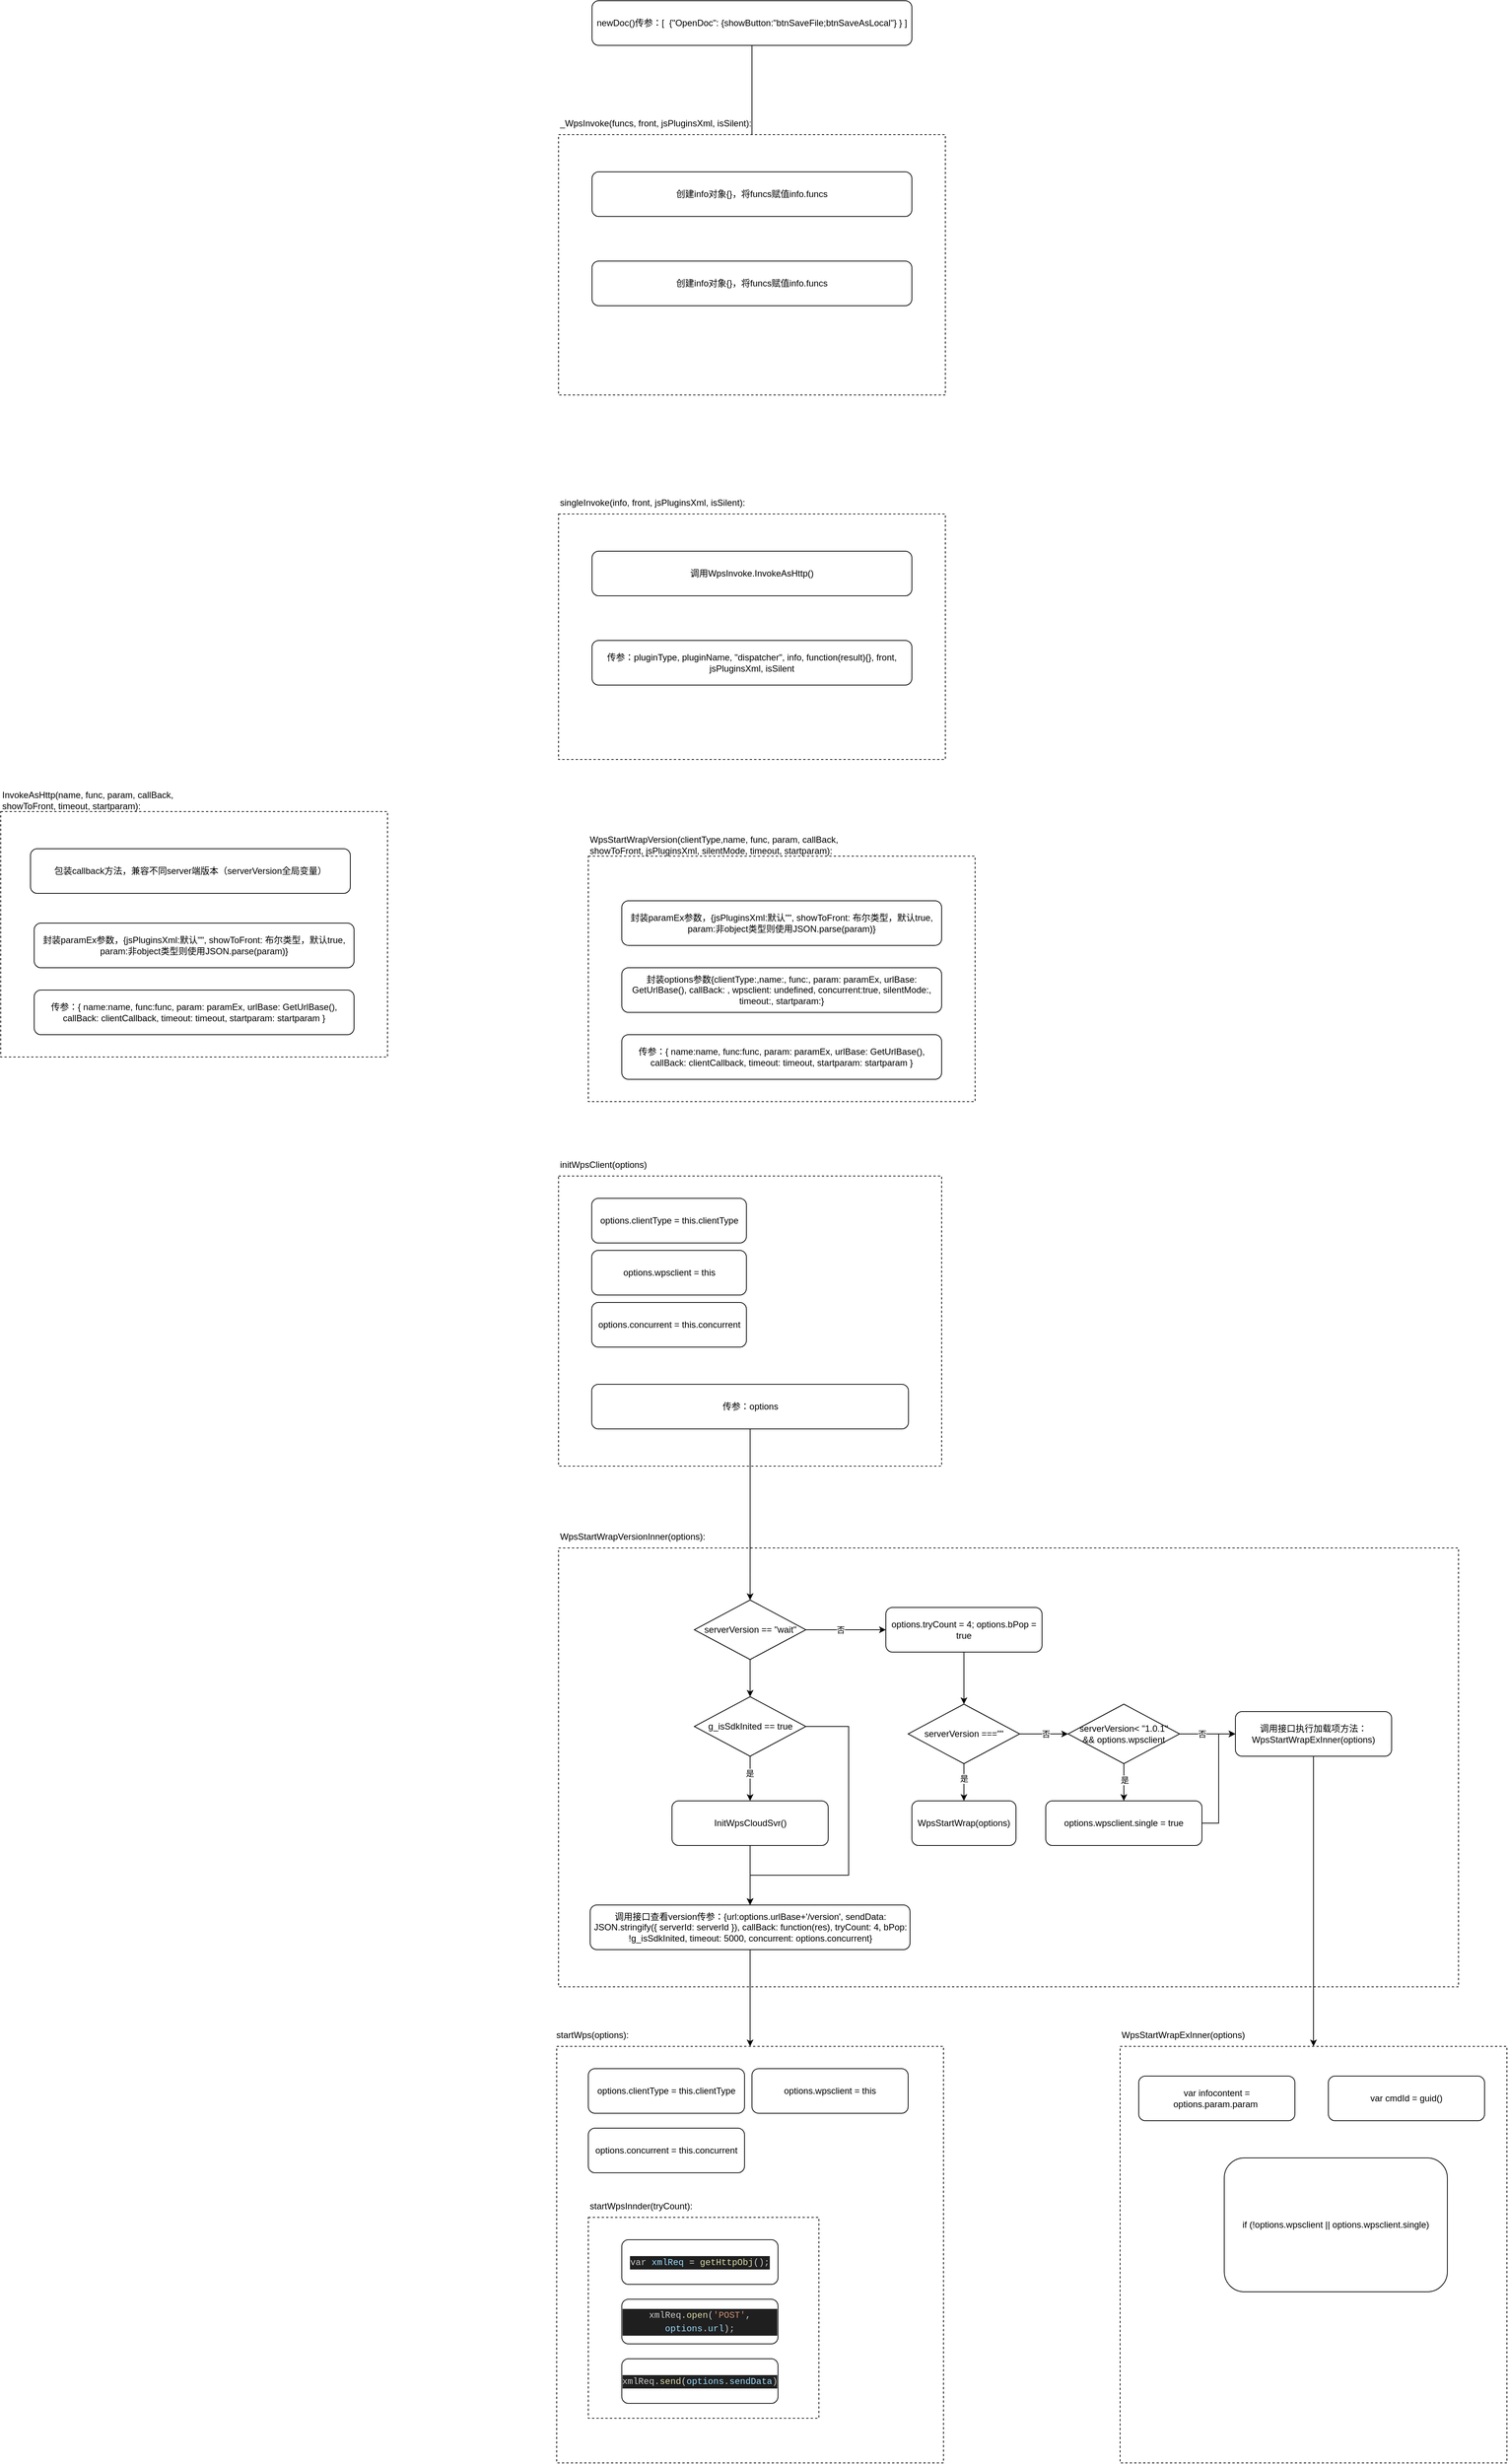 <mxfile version="21.5.2" type="github">
  <diagram name="第 1 页" id="6N0dPDd7mWbPLZumkeK7">
    <mxGraphModel dx="3012" dy="838" grid="1" gridSize="10" guides="1" tooltips="1" connect="1" arrows="1" fold="1" page="1" pageScale="1" pageWidth="827" pageHeight="1169" math="0" shadow="0">
      <root>
        <mxCell id="0" />
        <mxCell id="1" parent="0" />
        <mxCell id="Ks9pQ6j11mJYRdy5cMJx-43" value="" style="rounded=0;whiteSpace=wrap;html=1;dashed=1;" vertex="1" parent="1">
          <mxGeometry x="317.5" y="3000" width="520" height="560" as="geometry" />
        </mxCell>
        <mxCell id="Ks9pQ6j11mJYRdy5cMJx-16" value="" style="group" vertex="1" connectable="0" parent="1">
          <mxGeometry x="320" y="910" width="520" height="360" as="geometry" />
        </mxCell>
        <mxCell id="Ks9pQ6j11mJYRdy5cMJx-12" value="" style="rounded=0;whiteSpace=wrap;html=1;dashed=1;" vertex="1" parent="Ks9pQ6j11mJYRdy5cMJx-16">
          <mxGeometry y="30" width="520" height="330" as="geometry" />
        </mxCell>
        <mxCell id="Ks9pQ6j11mJYRdy5cMJx-13" value="singleInvoke(info, front, jsPluginsXml, isSilent):" style="text;html=1;strokeColor=none;fillColor=none;align=left;verticalAlign=middle;whiteSpace=wrap;rounded=0;" vertex="1" parent="Ks9pQ6j11mJYRdy5cMJx-16">
          <mxGeometry width="400" height="30" as="geometry" />
        </mxCell>
        <mxCell id="Ks9pQ6j11mJYRdy5cMJx-10" style="edgeStyle=orthogonalEdgeStyle;rounded=0;orthogonalLoop=1;jettySize=auto;html=1;" edge="1" parent="1" source="Ks9pQ6j11mJYRdy5cMJx-3" target="Ks9pQ6j11mJYRdy5cMJx-8">
          <mxGeometry relative="1" as="geometry" />
        </mxCell>
        <mxCell id="Ks9pQ6j11mJYRdy5cMJx-3" value="newDoc()传参：[&amp;nbsp; {&quot;OpenDoc&quot;: {showButton:&quot;btnSaveFile;btnSaveAsLocal&quot;} } ]" style="rounded=1;whiteSpace=wrap;html=1;" vertex="1" parent="1">
          <mxGeometry x="365" y="250" width="430" height="60" as="geometry" />
        </mxCell>
        <mxCell id="Ks9pQ6j11mJYRdy5cMJx-14" value="调用WpsInvoke.InvokeAsHttp()" style="rounded=1;whiteSpace=wrap;html=1;" vertex="1" parent="1">
          <mxGeometry x="365" y="990" width="430" height="60" as="geometry" />
        </mxCell>
        <mxCell id="Ks9pQ6j11mJYRdy5cMJx-15" value="传参：pluginType, pluginName, &quot;dispatcher&quot;, info, function(result){}, front, jsPluginsXml, isSilent" style="rounded=1;whiteSpace=wrap;html=1;" vertex="1" parent="1">
          <mxGeometry x="365" y="1110" width="430" height="60" as="geometry" />
        </mxCell>
        <mxCell id="Ks9pQ6j11mJYRdy5cMJx-17" value="" style="group" vertex="1" connectable="0" parent="1">
          <mxGeometry x="-430" y="1310" width="520" height="360" as="geometry" />
        </mxCell>
        <mxCell id="Ks9pQ6j11mJYRdy5cMJx-18" value="" style="rounded=0;whiteSpace=wrap;html=1;dashed=1;" vertex="1" parent="Ks9pQ6j11mJYRdy5cMJx-17">
          <mxGeometry y="30" width="520" height="330" as="geometry" />
        </mxCell>
        <mxCell id="Ks9pQ6j11mJYRdy5cMJx-19" value="InvokeAsHttp(name, func, param, callBack, showToFront, timeout, startparam):" style="text;html=1;strokeColor=none;fillColor=none;align=left;verticalAlign=middle;whiteSpace=wrap;rounded=0;" vertex="1" parent="Ks9pQ6j11mJYRdy5cMJx-17">
          <mxGeometry width="260" height="30" as="geometry" />
        </mxCell>
        <mxCell id="Ks9pQ6j11mJYRdy5cMJx-20" value="包装callback方法，兼容不同server端版本（serverVersion全局变量）" style="rounded=1;whiteSpace=wrap;html=1;" vertex="1" parent="Ks9pQ6j11mJYRdy5cMJx-17">
          <mxGeometry x="40" y="80" width="430" height="60" as="geometry" />
        </mxCell>
        <mxCell id="Ks9pQ6j11mJYRdy5cMJx-25" value="封装paramEx参数，{jsPluginsXml:默认&quot;&quot;, showToFront: 布尔类型，默认true, param:非object类型则使用JSON.parse(param)}" style="rounded=1;whiteSpace=wrap;html=1;" vertex="1" parent="Ks9pQ6j11mJYRdy5cMJx-17">
          <mxGeometry x="45" y="180" width="430" height="60" as="geometry" />
        </mxCell>
        <mxCell id="Ks9pQ6j11mJYRdy5cMJx-26" value="传参：{ name:name, func:func, param: paramEx, urlBase: GetUrlBase(), callBack: clientCallback, timeout: timeout, startparam: startparam }" style="rounded=1;whiteSpace=wrap;html=1;" vertex="1" parent="Ks9pQ6j11mJYRdy5cMJx-17">
          <mxGeometry x="45" y="270" width="430" height="60" as="geometry" />
        </mxCell>
        <mxCell id="Ks9pQ6j11mJYRdy5cMJx-27" value="" style="group" vertex="1" connectable="0" parent="1">
          <mxGeometry x="320" y="1800" width="515" height="460" as="geometry" />
        </mxCell>
        <mxCell id="Ks9pQ6j11mJYRdy5cMJx-28" value="" style="rounded=0;whiteSpace=wrap;html=1;dashed=1;" vertex="1" parent="Ks9pQ6j11mJYRdy5cMJx-27">
          <mxGeometry y="30" width="515" height="390" as="geometry" />
        </mxCell>
        <mxCell id="Ks9pQ6j11mJYRdy5cMJx-29" value="initWpsClient(options)" style="text;html=1;strokeColor=none;fillColor=none;align=left;verticalAlign=middle;whiteSpace=wrap;rounded=0;" vertex="1" parent="Ks9pQ6j11mJYRdy5cMJx-27">
          <mxGeometry width="257.5" height="30" as="geometry" />
        </mxCell>
        <mxCell id="Ks9pQ6j11mJYRdy5cMJx-30" value="options.clientType = this.clientType" style="rounded=1;whiteSpace=wrap;html=1;" vertex="1" parent="Ks9pQ6j11mJYRdy5cMJx-27">
          <mxGeometry x="44.567" y="60" width="207.981" height="60" as="geometry" />
        </mxCell>
        <mxCell id="Ks9pQ6j11mJYRdy5cMJx-32" value="传参：options" style="rounded=1;whiteSpace=wrap;html=1;" vertex="1" parent="Ks9pQ6j11mJYRdy5cMJx-27">
          <mxGeometry x="44.567" y="310" width="425.865" height="60" as="geometry" />
        </mxCell>
        <mxCell id="Ks9pQ6j11mJYRdy5cMJx-33" value="options.wpsclient = this" style="rounded=1;whiteSpace=wrap;html=1;" vertex="1" parent="Ks9pQ6j11mJYRdy5cMJx-27">
          <mxGeometry x="44.567" y="130" width="207.981" height="60" as="geometry" />
        </mxCell>
        <mxCell id="Ks9pQ6j11mJYRdy5cMJx-34" value="options.concurrent = this.concurrent" style="rounded=1;whiteSpace=wrap;html=1;" vertex="1" parent="Ks9pQ6j11mJYRdy5cMJx-27">
          <mxGeometry x="44.567" y="200" width="207.981" height="60" as="geometry" />
        </mxCell>
        <mxCell id="Ks9pQ6j11mJYRdy5cMJx-56" value="" style="group" vertex="1" connectable="0" parent="1">
          <mxGeometry x="360" y="3200" width="310" height="300" as="geometry" />
        </mxCell>
        <mxCell id="Ks9pQ6j11mJYRdy5cMJx-50" value="" style="rounded=0;whiteSpace=wrap;html=1;dashed=1;" vertex="1" parent="Ks9pQ6j11mJYRdy5cMJx-56">
          <mxGeometry y="30" width="310" height="270" as="geometry" />
        </mxCell>
        <mxCell id="Ks9pQ6j11mJYRdy5cMJx-51" value="startWpsInnder(tryCount):" style="text;html=1;strokeColor=none;fillColor=none;align=left;verticalAlign=middle;whiteSpace=wrap;rounded=0;" vertex="1" parent="Ks9pQ6j11mJYRdy5cMJx-56">
          <mxGeometry width="260" height="30" as="geometry" />
        </mxCell>
        <mxCell id="Ks9pQ6j11mJYRdy5cMJx-52" value="&lt;div style=&quot;color: rgb(204, 204, 204); background-color: rgb(31, 31, 31); font-family: Menlo, Monaco, &amp;quot;Courier New&amp;quot;, monospace; line-height: 18px;&quot;&gt;var &lt;span style=&quot;color: #9cdcfe;&quot;&gt;xmlReq&lt;/span&gt; &lt;span style=&quot;color: #d4d4d4;&quot;&gt;=&lt;/span&gt; &lt;span style=&quot;color: #dcdcaa;&quot;&gt;getHttpObj&lt;/span&gt;();&lt;/div&gt;" style="rounded=1;whiteSpace=wrap;html=1;" vertex="1" parent="Ks9pQ6j11mJYRdy5cMJx-56">
          <mxGeometry x="45" y="60" width="210" height="60" as="geometry" />
        </mxCell>
        <mxCell id="Ks9pQ6j11mJYRdy5cMJx-54" value="&lt;div style=&quot;color: rgb(204, 204, 204); background-color: rgb(31, 31, 31); font-family: Menlo, Monaco, &amp;quot;Courier New&amp;quot;, monospace; line-height: 18px;&quot;&gt;xmlReq.&lt;span style=&quot;color: #dcdcaa;&quot;&gt;send&lt;/span&gt;(&lt;span style=&quot;color: #9cdcfe;&quot;&gt;options&lt;/span&gt;.&lt;span style=&quot;color: #9cdcfe;&quot;&gt;sendData&lt;/span&gt;)&lt;/div&gt;" style="rounded=1;whiteSpace=wrap;html=1;" vertex="1" parent="Ks9pQ6j11mJYRdy5cMJx-56">
          <mxGeometry x="45" y="220" width="210" height="60" as="geometry" />
        </mxCell>
        <mxCell id="Ks9pQ6j11mJYRdy5cMJx-55" value="&lt;div style=&quot;color: rgb(204, 204, 204); background-color: rgb(31, 31, 31); font-family: Menlo, Monaco, &amp;quot;Courier New&amp;quot;, monospace; line-height: 18px;&quot;&gt;xmlReq.&lt;span style=&quot;color: #dcdcaa;&quot;&gt;open&lt;/span&gt;(&lt;span style=&quot;color: #ce9178;&quot;&gt;&#39;POST&#39;&lt;/span&gt;, &lt;span style=&quot;color: #9cdcfe;&quot;&gt;options&lt;/span&gt;.&lt;span style=&quot;color: #9cdcfe;&quot;&gt;url&lt;/span&gt;);&lt;/div&gt;" style="rounded=1;whiteSpace=wrap;html=1;" vertex="1" parent="Ks9pQ6j11mJYRdy5cMJx-56">
          <mxGeometry x="45" y="140" width="210" height="60" as="geometry" />
        </mxCell>
        <mxCell id="Ks9pQ6j11mJYRdy5cMJx-44" value="startWps(options):" style="text;html=1;strokeColor=none;fillColor=none;align=left;verticalAlign=middle;whiteSpace=wrap;rounded=0;" vertex="1" parent="1">
          <mxGeometry x="315" y="2970" width="260" height="30" as="geometry" />
        </mxCell>
        <mxCell id="Ks9pQ6j11mJYRdy5cMJx-45" value="options.clientType = this.clientType" style="rounded=1;whiteSpace=wrap;html=1;" vertex="1" parent="1">
          <mxGeometry x="360" y="3030" width="210" height="60" as="geometry" />
        </mxCell>
        <mxCell id="Ks9pQ6j11mJYRdy5cMJx-47" value="options.wpsclient = this" style="rounded=1;whiteSpace=wrap;html=1;" vertex="1" parent="1">
          <mxGeometry x="580" y="3030" width="210" height="60" as="geometry" />
        </mxCell>
        <mxCell id="Ks9pQ6j11mJYRdy5cMJx-48" value="options.concurrent = this.concurrent" style="rounded=1;whiteSpace=wrap;html=1;" vertex="1" parent="1">
          <mxGeometry x="360" y="3110" width="210" height="60" as="geometry" />
        </mxCell>
        <mxCell id="Ks9pQ6j11mJYRdy5cMJx-36" value="" style="rounded=0;whiteSpace=wrap;html=1;dashed=1;" vertex="1" parent="1">
          <mxGeometry x="320" y="2330" width="1210" height="590" as="geometry" />
        </mxCell>
        <mxCell id="Ks9pQ6j11mJYRdy5cMJx-37" value="WpsStartWrapVersionInner(options):" style="text;html=1;strokeColor=none;fillColor=none;align=left;verticalAlign=middle;whiteSpace=wrap;rounded=0;" vertex="1" parent="1">
          <mxGeometry x="320" y="2300" width="260" height="30" as="geometry" />
        </mxCell>
        <mxCell id="Ks9pQ6j11mJYRdy5cMJx-84" style="edgeStyle=orthogonalEdgeStyle;rounded=0;orthogonalLoop=1;jettySize=auto;html=1;" edge="1" parent="1" source="Ks9pQ6j11mJYRdy5cMJx-38" target="Ks9pQ6j11mJYRdy5cMJx-68">
          <mxGeometry relative="1" as="geometry" />
        </mxCell>
        <mxCell id="Ks9pQ6j11mJYRdy5cMJx-38" value="options.tryCount = 4; options.bPop = true" style="rounded=1;whiteSpace=wrap;html=1;" vertex="1" parent="1">
          <mxGeometry x="760" y="2410" width="210" height="60" as="geometry" />
        </mxCell>
        <mxCell id="Ks9pQ6j11mJYRdy5cMJx-90" style="edgeStyle=orthogonalEdgeStyle;rounded=0;orthogonalLoop=1;jettySize=auto;html=1;" edge="1" parent="1" source="Ks9pQ6j11mJYRdy5cMJx-39" target="Ks9pQ6j11mJYRdy5cMJx-43">
          <mxGeometry relative="1" as="geometry" />
        </mxCell>
        <mxCell id="Ks9pQ6j11mJYRdy5cMJx-39" value="调用接口查看version传参：{url:options.urlBase+&#39;/version&#39;, sendData: JSON.stringify({ serverId: serverId }), callBack: function(res), tryCount: 4, bPop: !g_isSdkInited, timeout: 5000, concurrent: options.concurrent}" style="rounded=1;whiteSpace=wrap;html=1;" vertex="1" parent="1">
          <mxGeometry x="362.5" y="2810" width="430" height="60" as="geometry" />
        </mxCell>
        <mxCell id="Ks9pQ6j11mJYRdy5cMJx-89" style="edgeStyle=orthogonalEdgeStyle;rounded=0;orthogonalLoop=1;jettySize=auto;html=1;" edge="1" parent="1" source="Ks9pQ6j11mJYRdy5cMJx-40" target="Ks9pQ6j11mJYRdy5cMJx-39">
          <mxGeometry relative="1" as="geometry" />
        </mxCell>
        <mxCell id="Ks9pQ6j11mJYRdy5cMJx-40" value="InitWpsCloudSvr()" style="rounded=1;whiteSpace=wrap;html=1;" vertex="1" parent="1">
          <mxGeometry x="472.5" y="2670" width="210" height="60" as="geometry" />
        </mxCell>
        <mxCell id="Ks9pQ6j11mJYRdy5cMJx-58" value="" style="rounded=0;whiteSpace=wrap;html=1;dashed=1;" vertex="1" parent="1">
          <mxGeometry x="1075" y="3000" width="520" height="560" as="geometry" />
        </mxCell>
        <mxCell id="Ks9pQ6j11mJYRdy5cMJx-59" value="WpsStartWrapExInner(options)" style="text;html=1;strokeColor=none;fillColor=none;align=left;verticalAlign=middle;whiteSpace=wrap;rounded=0;" vertex="1" parent="1">
          <mxGeometry x="1075" y="2970" width="260" height="30" as="geometry" />
        </mxCell>
        <mxCell id="Ks9pQ6j11mJYRdy5cMJx-60" value="var infocontent = options.param.param&amp;nbsp;" style="rounded=1;whiteSpace=wrap;html=1;" vertex="1" parent="1">
          <mxGeometry x="1100" y="3040" width="210" height="60" as="geometry" />
        </mxCell>
        <mxCell id="Ks9pQ6j11mJYRdy5cMJx-61" value="var cmdId = guid()" style="rounded=1;whiteSpace=wrap;html=1;" vertex="1" parent="1">
          <mxGeometry x="1355" y="3040" width="210" height="60" as="geometry" />
        </mxCell>
        <mxCell id="Ks9pQ6j11mJYRdy5cMJx-62" value="if (!options.wpsclient || options.wpsclient.single)" style="rounded=1;whiteSpace=wrap;html=1;" vertex="1" parent="1">
          <mxGeometry x="1215" y="3150" width="300" height="180" as="geometry" />
        </mxCell>
        <mxCell id="Ks9pQ6j11mJYRdy5cMJx-63" value="WpsStartWrap(options)" style="rounded=1;whiteSpace=wrap;html=1;" vertex="1" parent="1">
          <mxGeometry x="795" y="2670" width="140" height="60" as="geometry" />
        </mxCell>
        <mxCell id="Ks9pQ6j11mJYRdy5cMJx-66" style="edgeStyle=orthogonalEdgeStyle;rounded=0;orthogonalLoop=1;jettySize=auto;html=1;" edge="1" parent="1" source="Ks9pQ6j11mJYRdy5cMJx-65" target="Ks9pQ6j11mJYRdy5cMJx-38">
          <mxGeometry relative="1" as="geometry" />
        </mxCell>
        <mxCell id="Ks9pQ6j11mJYRdy5cMJx-67" value="否" style="edgeLabel;html=1;align=center;verticalAlign=middle;resizable=0;points=[];" vertex="1" connectable="0" parent="Ks9pQ6j11mJYRdy5cMJx-66">
          <mxGeometry x="-0.143" y="2" relative="1" as="geometry">
            <mxPoint y="2" as="offset" />
          </mxGeometry>
        </mxCell>
        <mxCell id="Ks9pQ6j11mJYRdy5cMJx-87" style="edgeStyle=orthogonalEdgeStyle;rounded=0;orthogonalLoop=1;jettySize=auto;html=1;" edge="1" parent="1" source="Ks9pQ6j11mJYRdy5cMJx-65" target="Ks9pQ6j11mJYRdy5cMJx-86">
          <mxGeometry relative="1" as="geometry" />
        </mxCell>
        <mxCell id="Ks9pQ6j11mJYRdy5cMJx-65" value="serverVersion == &quot;wait&quot;" style="rhombus;whiteSpace=wrap;html=1;" vertex="1" parent="1">
          <mxGeometry x="502.5" y="2400" width="150" height="80" as="geometry" />
        </mxCell>
        <mxCell id="Ks9pQ6j11mJYRdy5cMJx-71" style="edgeStyle=orthogonalEdgeStyle;rounded=0;orthogonalLoop=1;jettySize=auto;html=1;" edge="1" parent="1" source="Ks9pQ6j11mJYRdy5cMJx-68" target="Ks9pQ6j11mJYRdy5cMJx-69">
          <mxGeometry relative="1" as="geometry" />
        </mxCell>
        <mxCell id="Ks9pQ6j11mJYRdy5cMJx-80" value="否" style="edgeLabel;html=1;align=center;verticalAlign=middle;resizable=0;points=[];" vertex="1" connectable="0" parent="Ks9pQ6j11mJYRdy5cMJx-71">
          <mxGeometry x="-0.011" y="-2" relative="1" as="geometry">
            <mxPoint x="3" y="-2" as="offset" />
          </mxGeometry>
        </mxCell>
        <mxCell id="Ks9pQ6j11mJYRdy5cMJx-72" style="edgeStyle=orthogonalEdgeStyle;rounded=0;orthogonalLoop=1;jettySize=auto;html=1;" edge="1" parent="1" source="Ks9pQ6j11mJYRdy5cMJx-68" target="Ks9pQ6j11mJYRdy5cMJx-63">
          <mxGeometry relative="1" as="geometry" />
        </mxCell>
        <mxCell id="Ks9pQ6j11mJYRdy5cMJx-82" value="是" style="edgeLabel;html=1;align=center;verticalAlign=middle;resizable=0;points=[];" vertex="1" connectable="0" parent="Ks9pQ6j11mJYRdy5cMJx-72">
          <mxGeometry x="-0.469" y="-1" relative="1" as="geometry">
            <mxPoint x="1" y="6" as="offset" />
          </mxGeometry>
        </mxCell>
        <mxCell id="Ks9pQ6j11mJYRdy5cMJx-68" value="serverVersion ===&quot;&quot;" style="rhombus;whiteSpace=wrap;html=1;" vertex="1" parent="1">
          <mxGeometry x="790" y="2540" width="150" height="80" as="geometry" />
        </mxCell>
        <mxCell id="Ks9pQ6j11mJYRdy5cMJx-77" style="edgeStyle=orthogonalEdgeStyle;rounded=0;orthogonalLoop=1;jettySize=auto;html=1;" edge="1" parent="1" source="Ks9pQ6j11mJYRdy5cMJx-69" target="Ks9pQ6j11mJYRdy5cMJx-76">
          <mxGeometry relative="1" as="geometry" />
        </mxCell>
        <mxCell id="Ks9pQ6j11mJYRdy5cMJx-81" value="否" style="edgeLabel;html=1;align=center;verticalAlign=middle;resizable=0;points=[];" vertex="1" connectable="0" parent="Ks9pQ6j11mJYRdy5cMJx-77">
          <mxGeometry x="-0.2" relative="1" as="geometry">
            <mxPoint as="offset" />
          </mxGeometry>
        </mxCell>
        <mxCell id="Ks9pQ6j11mJYRdy5cMJx-78" style="edgeStyle=orthogonalEdgeStyle;rounded=0;orthogonalLoop=1;jettySize=auto;html=1;" edge="1" parent="1" source="Ks9pQ6j11mJYRdy5cMJx-69" target="Ks9pQ6j11mJYRdy5cMJx-73">
          <mxGeometry relative="1" as="geometry" />
        </mxCell>
        <mxCell id="Ks9pQ6j11mJYRdy5cMJx-83" value="是" style="edgeLabel;html=1;align=center;verticalAlign=middle;resizable=0;points=[];" vertex="1" connectable="0" parent="Ks9pQ6j11mJYRdy5cMJx-78">
          <mxGeometry x="-0.126" y="1" relative="1" as="geometry">
            <mxPoint as="offset" />
          </mxGeometry>
        </mxCell>
        <mxCell id="Ks9pQ6j11mJYRdy5cMJx-69" value="serverVersion&amp;lt; &quot;1.0.1&quot;&lt;br&gt;&amp;amp;&amp;amp; options.wpsclient" style="rhombus;whiteSpace=wrap;html=1;" vertex="1" parent="1">
          <mxGeometry x="1005" y="2540" width="150" height="80" as="geometry" />
        </mxCell>
        <mxCell id="Ks9pQ6j11mJYRdy5cMJx-79" style="edgeStyle=orthogonalEdgeStyle;rounded=0;orthogonalLoop=1;jettySize=auto;html=1;entryX=0;entryY=0.5;entryDx=0;entryDy=0;" edge="1" parent="1" source="Ks9pQ6j11mJYRdy5cMJx-73" target="Ks9pQ6j11mJYRdy5cMJx-76">
          <mxGeometry relative="1" as="geometry" />
        </mxCell>
        <mxCell id="Ks9pQ6j11mJYRdy5cMJx-73" value="options.wpsclient.single = true" style="rounded=1;whiteSpace=wrap;html=1;" vertex="1" parent="1">
          <mxGeometry x="975" y="2670" width="210" height="60" as="geometry" />
        </mxCell>
        <mxCell id="Ks9pQ6j11mJYRdy5cMJx-94" style="edgeStyle=orthogonalEdgeStyle;rounded=0;orthogonalLoop=1;jettySize=auto;html=1;entryX=0.5;entryY=0;entryDx=0;entryDy=0;" edge="1" parent="1" source="Ks9pQ6j11mJYRdy5cMJx-76" target="Ks9pQ6j11mJYRdy5cMJx-58">
          <mxGeometry relative="1" as="geometry">
            <Array as="points" />
          </mxGeometry>
        </mxCell>
        <mxCell id="Ks9pQ6j11mJYRdy5cMJx-76" value="调用接口执行加载项方法：&lt;br&gt;WpsStartWrapExInner(options)" style="rounded=1;whiteSpace=wrap;html=1;" vertex="1" parent="1">
          <mxGeometry x="1230" y="2550" width="210" height="60" as="geometry" />
        </mxCell>
        <mxCell id="Ks9pQ6j11mJYRdy5cMJx-88" style="edgeStyle=orthogonalEdgeStyle;rounded=0;orthogonalLoop=1;jettySize=auto;html=1;" edge="1" parent="1" source="Ks9pQ6j11mJYRdy5cMJx-86" target="Ks9pQ6j11mJYRdy5cMJx-40">
          <mxGeometry relative="1" as="geometry" />
        </mxCell>
        <mxCell id="Ks9pQ6j11mJYRdy5cMJx-93" value="是" style="edgeLabel;html=1;align=center;verticalAlign=middle;resizable=0;points=[];" vertex="1" connectable="0" parent="Ks9pQ6j11mJYRdy5cMJx-88">
          <mxGeometry x="-0.229" y="-1" relative="1" as="geometry">
            <mxPoint as="offset" />
          </mxGeometry>
        </mxCell>
        <mxCell id="Ks9pQ6j11mJYRdy5cMJx-96" style="edgeStyle=orthogonalEdgeStyle;rounded=0;orthogonalLoop=1;jettySize=auto;html=1;entryX=0.5;entryY=0;entryDx=0;entryDy=0;" edge="1" parent="1" source="Ks9pQ6j11mJYRdy5cMJx-86" target="Ks9pQ6j11mJYRdy5cMJx-39">
          <mxGeometry relative="1" as="geometry">
            <Array as="points">
              <mxPoint x="710" y="2570" />
              <mxPoint x="710" y="2770" />
              <mxPoint x="578" y="2770" />
            </Array>
          </mxGeometry>
        </mxCell>
        <mxCell id="Ks9pQ6j11mJYRdy5cMJx-86" value="g_isSdkInited == true" style="rhombus;whiteSpace=wrap;html=1;" vertex="1" parent="1">
          <mxGeometry x="502.5" y="2530" width="150" height="80" as="geometry" />
        </mxCell>
        <mxCell id="Ks9pQ6j11mJYRdy5cMJx-95" style="edgeStyle=orthogonalEdgeStyle;rounded=0;orthogonalLoop=1;jettySize=auto;html=1;" edge="1" parent="1" source="Ks9pQ6j11mJYRdy5cMJx-32" target="Ks9pQ6j11mJYRdy5cMJx-65">
          <mxGeometry relative="1" as="geometry" />
        </mxCell>
        <mxCell id="Ks9pQ6j11mJYRdy5cMJx-5" value="" style="rounded=0;whiteSpace=wrap;html=1;dashed=1;" vertex="1" parent="1">
          <mxGeometry x="320" y="430" width="520" height="350" as="geometry" />
        </mxCell>
        <mxCell id="Ks9pQ6j11mJYRdy5cMJx-6" value="_WpsInvoke(funcs, front, jsPluginsXml, isSilent):" style="text;html=1;strokeColor=none;fillColor=none;align=left;verticalAlign=middle;whiteSpace=wrap;rounded=0;" vertex="1" parent="1">
          <mxGeometry x="320" y="400" width="390" height="30" as="geometry" />
        </mxCell>
        <mxCell id="Ks9pQ6j11mJYRdy5cMJx-8" value="创建info对象{}，将funcs赋值info.funcs" style="rounded=1;whiteSpace=wrap;html=1;" vertex="1" parent="1">
          <mxGeometry x="365" y="480" width="430" height="60" as="geometry" />
        </mxCell>
        <mxCell id="Ks9pQ6j11mJYRdy5cMJx-9" value="创建info对象{}，将funcs赋值info.funcs" style="rounded=1;whiteSpace=wrap;html=1;" vertex="1" parent="1">
          <mxGeometry x="365" y="600" width="430" height="60" as="geometry" />
        </mxCell>
        <mxCell id="Ks9pQ6j11mJYRdy5cMJx-97" value="" style="group" vertex="1" connectable="0" parent="1">
          <mxGeometry x="360" y="1370" width="520" height="360" as="geometry" />
        </mxCell>
        <mxCell id="Ks9pQ6j11mJYRdy5cMJx-98" value="" style="rounded=0;whiteSpace=wrap;html=1;dashed=1;" vertex="1" parent="Ks9pQ6j11mJYRdy5cMJx-97">
          <mxGeometry y="30" width="520" height="330" as="geometry" />
        </mxCell>
        <mxCell id="Ks9pQ6j11mJYRdy5cMJx-99" value="WpsStartWrapVersion(clientType,name, func, param, callBack, showToFront, jsPluginsXml, silentMode, timeout, startparam):" style="text;html=1;strokeColor=none;fillColor=none;align=left;verticalAlign=middle;whiteSpace=wrap;rounded=0;" vertex="1" parent="Ks9pQ6j11mJYRdy5cMJx-97">
          <mxGeometry width="350" height="30" as="geometry" />
        </mxCell>
        <mxCell id="Ks9pQ6j11mJYRdy5cMJx-101" value="封装options参数{clientType:,name:, func:, param: paramEx, urlBase: GetUrlBase(), callBack: , wpsclient: undefined, concurrent:true, silentMode:, timeout:, startparam:}" style="rounded=1;whiteSpace=wrap;html=1;" vertex="1" parent="Ks9pQ6j11mJYRdy5cMJx-97">
          <mxGeometry x="45" y="180" width="430" height="60" as="geometry" />
        </mxCell>
        <mxCell id="Ks9pQ6j11mJYRdy5cMJx-102" value="传参：{ name:name, func:func, param: paramEx, urlBase: GetUrlBase(), callBack: clientCallback, timeout: timeout, startparam: startparam }" style="rounded=1;whiteSpace=wrap;html=1;" vertex="1" parent="Ks9pQ6j11mJYRdy5cMJx-97">
          <mxGeometry x="45" y="270" width="430" height="60" as="geometry" />
        </mxCell>
        <mxCell id="Ks9pQ6j11mJYRdy5cMJx-103" value="封装paramEx参数，{jsPluginsXml:默认&quot;&quot;, showToFront: 布尔类型，默认true, param:非object类型则使用JSON.parse(param)}" style="rounded=1;whiteSpace=wrap;html=1;" vertex="1" parent="Ks9pQ6j11mJYRdy5cMJx-97">
          <mxGeometry x="45" y="90" width="430" height="60" as="geometry" />
        </mxCell>
      </root>
    </mxGraphModel>
  </diagram>
</mxfile>
